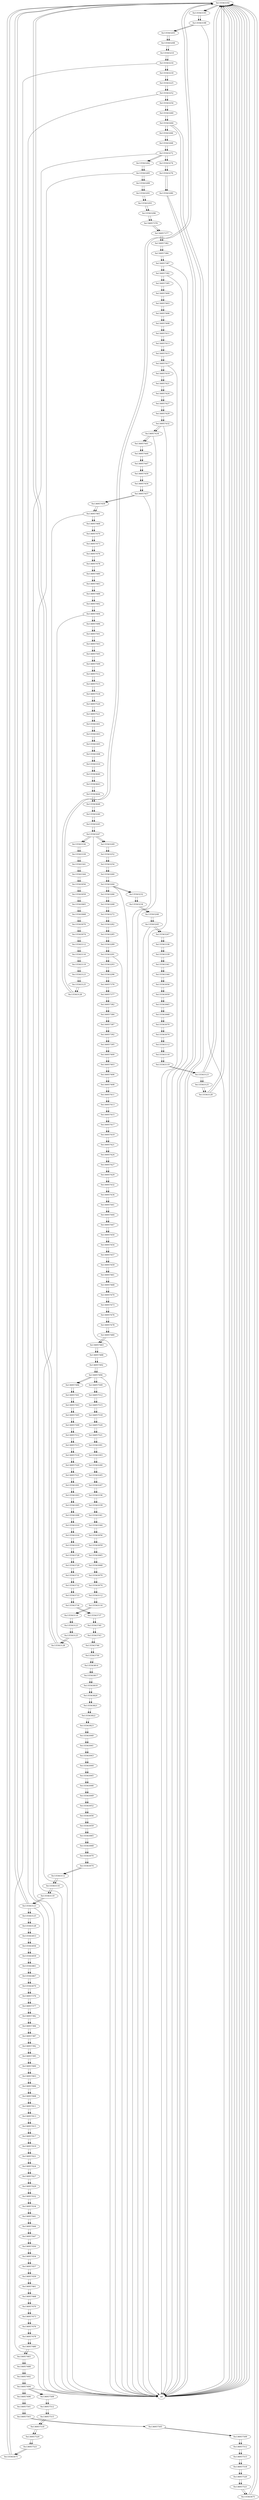 digraph G{
/* nodes */
  n1 [label="0x135563192"]
  n2 [label="0x135563195"]
  n3 [label="0x135563198"]
  n4 [label="0x135563205"]
  n5 [label="0x135563208"]
  n6 [label="0x135563210"]
  n7 [label="0x135563216"]
  n8 [label="0x135563218"]
  n9 [label="0x135563225"]
  n10 [label="0x135563252"]
  n11 [label="0x135563254"]
  n12 [label="0x135563260"]
  n13 [label="0x135563264"]
  n14 [label="0x135563266"]
  n15 [label="0x135563268"]
  n16 [label="0x135563272"]
  n17 [label="0x135563274"]
  n18 [label="0x135563276"]
  n19 [label="0x135563280"]
  n20 [label="0x135563282"]
  n21 [label="0x135563285"]
  n22 [label="0x135563289"]
  n23 [label="0x135563291"]
  n24 [label="0x135563293"]
  n25 [label="0x135563296"]
  n26 [label="0x136957376"]
  n27 [label="0x136957377"]
  n28 [label="0x136957382"]
  n29 [label="0x136957384"]
  n30 [label="0x136957387"]
  n31 [label="0x136957392"]
  n32 [label="0x136957395"]
  n33 [label="0x136957400"]
  n34 [label="0x136957403"]
  n35 [label="0x136957406"]
  n36 [label="0x136957408"]
  n37 [label="0x136957411"]
  n38 [label="0x136957413"]
  n39 [label="0x136957415"]
  n40 [label="0x136957417"]
  n41 [label="0x136957419"]
  n42 [label="0x136957421"]
  n43 [label="0x136957424"]
  n44 [label="0x136957427"]
  n45 [label="0x136957429"]
  n46 [label="0x136957432"]
  n47 [label="0x136957434"]
  n48 [label="0x136957441"]
  n49 [label="0x136957444"]
  n50 [label="0x136957447"]
  n51 [label="0x136957450"]
  n52 [label="0x136957454"]
  n53 [label="0x136957457"]
  n54 [label="0x136957459"]
  n55 [label="0x136957461"]
  n56 [label="0x136957468"]
  n57 [label="0x136957470"]
  n58 [label="0x136957473"]
  n59 [label="0x136957476"]
  n60 [label="0x136957478"]
  n61 [label="0x136957480"]
  n62 [label="0x136957483"]
  n63 [label="0x136957488"]
  n64 [label="0x136957492"]
  n65 [label="0x136957494"]
  n66 [label="0x136957496"]
  n67 [label="0x136957501"]
  n68 [label="0x136957503"]
  n69 [label="0x136957505"]
  n70 [label="0x136957509"]
  n71 [label="0x136957512"]
  n72 [label="0x136957515"]
  n73 [label="0x136957518"]
  n74 [label="0x136957520"]
  n75 [label="0x136957521"]
  n76 [label="0x135563301"]
  n77 [label="0x135563303"]
  n78 [label="0x135563305"]
  n79 [label="0x135563308"]
  n80 [label="0x135563310"]
  n81 [label="0x135563640"]
  n82 [label="0x135563643"]
  n83 [label="0x135563644"]
  n84 [label="0x135563648"]
  n85 [label="0x135563240"]
  n86 [label="0x135563245"]
  n87 [label="0x135563247"]
  n88 [label="0x135563336"]
  n89 [label="0x135563339"]
  n90 [label="0x135563341"]
  n91 [label="0x135563344"]
  n92 [label="0x135563056"]
  n93 [label="0x135563059"]
  n94 [label="0x135563065"]
  n95 [label="0x135563068"]
  n96 [label="0x135563070"]
  n97 [label="0x135563074"]
  n98 [label="0x135563112"]
  n99 [label="0x135563116"]
  n100 [label="0x135563119"]
  n101 [label="0x135563123"]
  n102 [label="0x135563125"]
  n103 [label="0x135563128"]
  n104 [label="0x135563249"]
  n105 [label="0x135563252"]
  n106 [label="0x135563254"]
  n107 [label="0x135563260"]
  n108 [label="0x135563264"]
  n109 [label="0x135563266"]
  n110 [label="0x135563268"]
  n111 [label="0x135563272"]
  n112 [label="0x135563282"]
  n113 [label="0x135563285"]
  n114 [label="0x135563289"]
  n115 [label="0x135563291"]
  n116 [label="0x135563293"]
  n117 [label="0x135563296"]
  n118 [label="0x136957376"]
  n119 [label="0x136957377"]
  n120 [label="0x136957382"]
  n121 [label="0x136957384"]
  n122 [label="0x136957387"]
  n123 [label="0x136957392"]
  n124 [label="0x136957395"]
  n125 [label="0x136957400"]
  n126 [label="0x136957403"]
  n127 [label="0x136957406"]
  n128 [label="0x136957408"]
  n129 [label="0x136957411"]
  n130 [label="0x136957413"]
  n131 [label="0x136957415"]
  n132 [label="0x136957417"]
  n133 [label="0x136957419"]
  n134 [label="0x136957421"]
  n135 [label="0x136957424"]
  n136 [label="0x136957427"]
  n137 [label="0x136957429"]
  n138 [label="0x136957432"]
  n139 [label="0x136957434"]
  n140 [label="0x136957441"]
  n141 [label="0x136957444"]
  n142 [label="0x136957447"]
  n143 [label="0x136957450"]
  n144 [label="0x136957454"]
  n145 [label="0x136957457"]
  n146 [label="0x136957459"]
  n147 [label="0x136957461"]
  n148 [label="0x136957468"]
  n149 [label="0x136957470"]
  n150 [label="0x136957473"]
  n151 [label="0x136957476"]
  n152 [label="0x136957478"]
  n153 [label="0x136957480"]
  n154 [label="0x136957483"]
  n155 [label="0x136957488"]
  n156 [label="0x136957492"]
  n157 [label="0x136957494"]
  n158 [label="0x136957496"]
  n159 [label="0x136957501"]
  n160 [label="0x136957503"]
  n161 [label="0x136957505"]
  n162 [label="0x136957509"]
  n163 [label="0x136957512"]
  n164 [label="0x136957515"]
  n165 [label="0x136957518"]
  n166 [label="0x136957520"]
  n167 [label="0x136957521"]
  n168 [label="0x135563301"]
  n169 [label="0x135563303"]
  n170 [label="0x135563305"]
  n171 [label="0x135563308"]
  n172 [label="0x135563310"]
  n173 [label="0x135563316"]
  n174 [label="0x135563319"]
  n175 [label="0x135563728"]
  n176 [label="0x135563729"]
  n177 [label="0x135563731"]
  n178 [label="0x135563732"]
  n179 [label="0x135563733"]
  n180 [label="0x135563734"]
  n181 [label="0x135563737"]
  n182 [label="0x135563740"]
  n183 [label="0x135563743"]
  n184 [label="0x135563746"]
  n185 [label="0x135563750"]
  n186 [label="0x135563814"]
  n187 [label="0x135563817"]
  n188 [label="0x135563819"]
  n189 [label="0x135563820"]
  n190 [label="0x135563821"]
  n191 [label="0x135563822"]
  n192 [label="0x135563823"]
  n193 [label="0x135563040"]
  n194 [label="0x135563041"]
  n195 [label="0x135563043"]
  n196 [label="0x135563044"]
  n197 [label="0x135563045"]
  n198 [label="0x135563046"]
  n199 [label="0x135563049"]
  n200 [label="0x135563052"]
  n201 [label="0x135563056"]
  n202 [label="0x135563059"]
  n203 [label="0x135563065"]
  n204 [label="0x135563068"]
  n205 [label="0x135563070"]
  n206 [label="0x135563074"]
  n207 [label="0x135563112"]
  n208 [label="0x135563116"]
  n209 [label="0x135563119"]
  n210 [label="0x135563123"]
  n211 [label="0x136957509"]
  n212 [label="0x136957512"]
  n213 [label="0x136957515"]
  n214 [label="0x136957518"]
  n215 [label="0x136957520"]
  n216 [label="0x136957521"]
  n217 [label="0x135563301"]
  n218 [label="0x135563303"]
  n219 [label="0x135563240"]
  n220 [label="0x135563245"]
  n221 [label="0x135563247"]
  n222 [label="0x135563336"]
  n223 [label="0x135563339"]
  n224 [label="0x135563341"]
  n225 [label="0x135563344"]
  n226 [label="0x135563056"]
  n227 [label="0x135563059"]
  n228 [label="0x135563065"]
  n229 [label="0x135563068"]
  n230 [label="0x135563070"]
  n231 [label="0x135563074"]
  n232 [label="0x135563112"]
  n233 [label="0x135563116"]
  n234 [label="0x135563119"]
  n235 [label="0x135563123"]
  n236 [label="0x135563125"]
  n237 [label="0x135563128"]
  n238 [label="0x135563232"]
  n239 [label="0x135563234"]
  n240 [label="0x135563240"]
  n241 [label="0x135563245"]
  n242 [label="0x135563247"]
  n243 [label="0x135563336"]
  n244 [label="0x135563339"]
  n245 [label="0x135563341"]
  n246 [label="0x135563344"]
  n247 [label="0x135563056"]
  n248 [label="0x135563059"]
  n249 [label="0x135563065"]
  n250 [label="0x135563068"]
  n251 [label="0x135563070"]
  n252 [label="0x135563074"]
  n253 [label="0x135563112"]
  n254 [label="0x135563116"]
  n255 [label="0x135563119"]
  n256 [label="0x135563123"]
  n257 [label="0x135563125"]
  n258 [label="0x135563128"]
  n259 [label="0x135563125"]
  n260 [label="0x135563128"]
  n261 [label="0x135563453"]
  n262 [label="0x135563456"]
  n263 [label="0x135563459"]
  n264 [label="0x135563461"]
  n265 [label="0x135563467"]
  n266 [label="0x135563470"]
  n267 [label="0x136957376"]
  n268 [label="0x136957377"]
  n269 [label="0x136957382"]
  n270 [label="0x136957384"]
  n271 [label="0x136957387"]
  n272 [label="0x136957392"]
  n273 [label="0x136957395"]
  n274 [label="0x136957400"]
  n275 [label="0x136957403"]
  n276 [label="0x136957406"]
  n277 [label="0x136957408"]
  n278 [label="0x136957411"]
  n279 [label="0x136957413"]
  n280 [label="0x136957415"]
  n281 [label="0x136957417"]
  n282 [label="0x136957419"]
  n283 [label="0x136957421"]
  n284 [label="0x136957424"]
  n285 [label="0x136957427"]
  n286 [label="0x136957429"]
  n287 [label="0x136957432"]
  n288 [label="0x136957434"]
  n289 [label="0x136957441"]
  n290 [label="0x136957444"]
  n291 [label="0x136957447"]
  n292 [label="0x136957450"]
  n293 [label="0x136957454"]
  n294 [label="0x136957457"]
  n295 [label="0x136957459"]
  n296 [label="0x136957461"]
  n297 [label="0x136957468"]
  n298 [label="0x136957470"]
  n299 [label="0x136957473"]
  n300 [label="0x136957476"]
  n301 [label="0x136957478"]
  n302 [label="0x136957480"]
  n303 [label="0x136957483"]
  n304 [label="0x136957488"]
  n305 [label="0x136957492"]
  n306 [label="0x136957494"]
  n307 [label="0x136957509"]
  n308 [label="0x136957512"]
  n309 [label="0x136957515"]
  n310 [label="0x136957518"]
  n311 [label="0x136957520"]
  n312 [label="0x136957521"]
  n313 [label="0x135563475"]
  n314 [label="0x136957496"]
  n315 [label="0x136957501"]
  n316 [label="0x136957503"]
  n317 [label="0x136957505"]
  n318 [label="0x136957509"]
  n319 [label="0x136957512"]
  n320 [label="0x136957515"]
  n321 [label="0x136957518"]
  n322 [label="0x136957520"]
  n323 [label="0x136957521"]
  n324 [label="0x135563475"]
/* edges */
n1 -> n2;
n0 -> n1;
n256 -> n1;
n324 -> n1;
n0 -> n1;
n0 -> n1;
n313 -> n1;
n0 -> n1;
n258 -> n1;
n237 -> n1;
n210 -> n1;
n103 -> n1;
n0 -> n1;
n0 -> n1;
n0 -> n1;
n0 -> n1;
n0 -> n1;
n2 -> n3;
n1 -> n2;
n3 -> n4;
n3 -> n0;
n2 -> n3;
n4 -> n5;
n3 -> n4;
n5 -> n6;
n4 -> n5;
n6 -> n7;
n5 -> n6;
n7 -> n8;
n7 -> n0;
n6 -> n7;
n8 -> n9;
n7 -> n8;
n9 -> n10;
n8 -> n9;
n10 -> n11;
n10 -> n0;
n9 -> n10;
n11 -> n12;
n10 -> n11;
n12 -> n13;
n11 -> n12;
n13 -> n14;
n13 -> n0;
n13 -> n0;
n12 -> n13;
n14 -> n15;
n13 -> n14;
n15 -> n16;
n14 -> n15;
n16 -> n17;
n16 -> n20;
n16 -> n0;
n15 -> n16;
n17 -> n18;
n16 -> n17;
n18 -> n19;
n17 -> n18;
n19 -> n0;
n19 -> n0;
n18 -> n19;
n20 -> n21;
n16 -> n20;
n21 -> n22;
n21 -> n0;
n20 -> n21;
n22 -> n23;
n21 -> n22;
n23 -> n24;
n22 -> n23;
n24 -> n25;
n23 -> n24;
n25 -> n26;
n24 -> n25;
n26 -> n27;
n25 -> n26;
n27 -> n28;
n26 -> n27;
n28 -> n29;
n27 -> n28;
n29 -> n30;
n28 -> n29;
n30 -> n31;
n30 -> n0;
n29 -> n30;
n31 -> n32;
n31 -> n0;
n30 -> n31;
n32 -> n33;
n31 -> n32;
n33 -> n34;
n32 -> n33;
n34 -> n35;
n33 -> n34;
n35 -> n36;
n34 -> n35;
n36 -> n37;
n35 -> n36;
n37 -> n38;
n36 -> n37;
n38 -> n39;
n37 -> n38;
n39 -> n40;
n38 -> n39;
n40 -> n41;
n40 -> n0;
n39 -> n40;
n41 -> n42;
n40 -> n41;
n42 -> n43;
n41 -> n42;
n43 -> n44;
n42 -> n43;
n44 -> n45;
n43 -> n44;
n45 -> n46;
n44 -> n45;
n46 -> n47;
n46 -> n0;
n45 -> n46;
n47 -> n48;
n47 -> n0;
n46 -> n47;
n48 -> n49;
n47 -> n48;
n49 -> n50;
n48 -> n49;
n50 -> n51;
n49 -> n50;
n51 -> n52;
n50 -> n51;
n52 -> n53;
n51 -> n52;
n53 -> n54;
n53 -> n0;
n52 -> n53;
n54 -> n55;
n53 -> n54;
n55 -> n56;
n55 -> n0;
n54 -> n55;
n56 -> n57;
n55 -> n56;
n57 -> n58;
n56 -> n57;
n58 -> n59;
n57 -> n58;
n59 -> n60;
n58 -> n59;
n60 -> n61;
n59 -> n60;
n61 -> n62;
n60 -> n61;
n62 -> n63;
n61 -> n62;
n63 -> n64;
n62 -> n63;
n64 -> n65;
n63 -> n64;
n65 -> n66;
n65 -> n0;
n64 -> n65;
n66 -> n67;
n65 -> n66;
n67 -> n68;
n66 -> n67;
n68 -> n69;
n67 -> n68;
n69 -> n70;
n68 -> n69;
n70 -> n71;
n69 -> n70;
n71 -> n72;
n70 -> n71;
n72 -> n73;
n71 -> n72;
n73 -> n74;
n72 -> n73;
n74 -> n75;
n73 -> n74;
n75 -> n76;
n74 -> n75;
n76 -> n77;
n75 -> n76;
n77 -> n78;
n76 -> n77;
n78 -> n79;
n77 -> n78;
n79 -> n80;
n78 -> n79;
n80 -> n81;
n79 -> n80;
n81 -> n82;
n80 -> n81;
n82 -> n83;
n81 -> n82;
n83 -> n84;
n82 -> n83;
n84 -> n85;
n83 -> n84;
n85 -> n86;
n84 -> n85;
n86 -> n87;
n85 -> n86;
n87 -> n104;
n87 -> n88;
n87 -> n0;
n86 -> n87;
n88 -> n89;
n87 -> n88;
n89 -> n90;
n88 -> n89;
n90 -> n91;
n89 -> n90;
n91 -> n92;
n90 -> n91;
n92 -> n93;
n91 -> n92;
n93 -> n94;
n92 -> n93;
n94 -> n95;
n93 -> n94;
n95 -> n96;
n94 -> n95;
n96 -> n97;
n95 -> n96;
n97 -> n98;
n96 -> n97;
n98 -> n99;
n97 -> n98;
n99 -> n100;
n98 -> n99;
n100 -> n101;
n99 -> n100;
n101 -> n102;
n100 -> n101;
n102 -> n103;
n101 -> n102;
n103 -> n1;
n102 -> n103;
n104 -> n105;
n87 -> n104;
n105 -> n106;
n104 -> n105;
n106 -> n107;
n105 -> n106;
n107 -> n108;
n106 -> n107;
n108 -> n238;
n108 -> n109;
n108 -> n0;
n107 -> n108;
n109 -> n110;
n108 -> n109;
n110 -> n111;
n109 -> n110;
n111 -> n112;
n110 -> n111;
n112 -> n113;
n111 -> n112;
n113 -> n114;
n112 -> n113;
n114 -> n115;
n113 -> n114;
n115 -> n116;
n115 -> n0;
n114 -> n115;
n116 -> n117;
n115 -> n116;
n117 -> n118;
n116 -> n117;
n118 -> n119;
n117 -> n118;
n119 -> n120;
n118 -> n119;
n120 -> n121;
n119 -> n120;
n121 -> n122;
n120 -> n121;
n122 -> n123;
n121 -> n122;
n123 -> n124;
n122 -> n123;
n124 -> n125;
n123 -> n124;
n125 -> n126;
n124 -> n125;
n126 -> n127;
n125 -> n126;
n127 -> n128;
n126 -> n127;
n128 -> n129;
n127 -> n128;
n129 -> n130;
n128 -> n129;
n130 -> n131;
n129 -> n130;
n131 -> n132;
n130 -> n131;
n132 -> n133;
n131 -> n132;
n133 -> n134;
n132 -> n133;
n134 -> n135;
n133 -> n134;
n135 -> n136;
n134 -> n135;
n136 -> n137;
n135 -> n136;
n137 -> n138;
n136 -> n137;
n138 -> n139;
n137 -> n138;
n139 -> n140;
n138 -> n139;
n140 -> n141;
n139 -> n140;
n141 -> n142;
n140 -> n141;
n142 -> n143;
n141 -> n142;
n143 -> n144;
n142 -> n143;
n144 -> n145;
n143 -> n144;
n145 -> n146;
n144 -> n145;
n146 -> n147;
n145 -> n146;
n147 -> n148;
n146 -> n147;
n148 -> n149;
n147 -> n148;
n149 -> n150;
n148 -> n149;
n150 -> n151;
n149 -> n150;
n151 -> n152;
n150 -> n151;
n152 -> n153;
n151 -> n152;
n153 -> n154;
n152 -> n153;
n154 -> n155;
n153 -> n154;
n155 -> n156;
n154 -> n155;
n156 -> n157;
n155 -> n156;
n157 -> n158;
n157 -> n211;
n157 -> n0;
n156 -> n157;
n158 -> n159;
n157 -> n158;
n159 -> n160;
n158 -> n159;
n160 -> n161;
n159 -> n160;
n161 -> n162;
n160 -> n161;
n162 -> n163;
n161 -> n162;
n163 -> n164;
n162 -> n163;
n164 -> n165;
n163 -> n164;
n165 -> n166;
n164 -> n165;
n166 -> n167;
n165 -> n166;
n167 -> n168;
n166 -> n167;
n168 -> n169;
n167 -> n168;
n169 -> n170;
n168 -> n169;
n170 -> n171;
n169 -> n170;
n171 -> n172;
n170 -> n171;
n172 -> n173;
n171 -> n172;
n173 -> n174;
n172 -> n173;
n174 -> n175;
n173 -> n174;
n175 -> n176;
n174 -> n175;
n176 -> n177;
n175 -> n176;
n177 -> n178;
n176 -> n177;
n178 -> n179;
n177 -> n178;
n179 -> n180;
n178 -> n179;
n180 -> n181;
n179 -> n180;
n181 -> n182;
n180 -> n181;
n182 -> n183;
n181 -> n182;
n183 -> n184;
n182 -> n183;
n184 -> n185;
n183 -> n184;
n185 -> n186;
n184 -> n185;
n186 -> n187;
n185 -> n186;
n187 -> n188;
n186 -> n187;
n188 -> n189;
n187 -> n188;
n189 -> n190;
n188 -> n189;
n190 -> n191;
n189 -> n190;
n191 -> n192;
n190 -> n191;
n192 -> n193;
n191 -> n192;
n193 -> n194;
n192 -> n193;
n194 -> n195;
n193 -> n194;
n195 -> n196;
n194 -> n195;
n196 -> n197;
n195 -> n196;
n197 -> n198;
n196 -> n197;
n198 -> n199;
n197 -> n198;
n199 -> n200;
n198 -> n199;
n200 -> n201;
n199 -> n200;
n201 -> n202;
n200 -> n201;
n202 -> n203;
n201 -> n202;
n203 -> n204;
n202 -> n203;
n204 -> n205;
n203 -> n204;
n205 -> n206;
n204 -> n205;
n206 -> n207;
n205 -> n206;
n207 -> n208;
n206 -> n207;
n208 -> n209;
n207 -> n208;
n209 -> n210;
n208 -> n209;
n210 -> n1;
n210 -> n259;
n210 -> n0;
n209 -> n210;
n211 -> n212;
n157 -> n211;
n212 -> n213;
n211 -> n212;
n213 -> n214;
n212 -> n213;
n214 -> n215;
n213 -> n214;
n215 -> n216;
n214 -> n215;
n216 -> n217;
n215 -> n216;
n217 -> n218;
n216 -> n217;
n218 -> n219;
n217 -> n218;
n219 -> n220;
n218 -> n219;
n220 -> n221;
n219 -> n220;
n221 -> n222;
n220 -> n221;
n222 -> n223;
n221 -> n222;
n223 -> n224;
n222 -> n223;
n224 -> n225;
n223 -> n224;
n225 -> n226;
n224 -> n225;
n226 -> n227;
n225 -> n226;
n227 -> n228;
n226 -> n227;
n228 -> n229;
n227 -> n228;
n229 -> n230;
n228 -> n229;
n230 -> n231;
n229 -> n230;
n231 -> n232;
n230 -> n231;
n232 -> n233;
n231 -> n232;
n233 -> n234;
n232 -> n233;
n234 -> n235;
n233 -> n234;
n235 -> n236;
n234 -> n235;
n236 -> n237;
n235 -> n236;
n237 -> n1;
n236 -> n237;
n238 -> n239;
n108 -> n238;
n239 -> n240;
n238 -> n239;
n240 -> n241;
n239 -> n240;
n241 -> n242;
n241 -> n0;
n240 -> n241;
n242 -> n243;
n241 -> n242;
n243 -> n244;
n242 -> n243;
n244 -> n245;
n243 -> n244;
n245 -> n246;
n244 -> n245;
n246 -> n247;
n245 -> n246;
n247 -> n248;
n246 -> n247;
n248 -> n249;
n247 -> n248;
n249 -> n250;
n248 -> n249;
n250 -> n251;
n249 -> n250;
n251 -> n252;
n250 -> n251;
n252 -> n253;
n251 -> n252;
n253 -> n254;
n252 -> n253;
n254 -> n255;
n253 -> n254;
n255 -> n256;
n254 -> n255;
n256 -> n257;
n256 -> n1;
n255 -> n256;
n257 -> n258;
n256 -> n257;
n258 -> n1;
n257 -> n258;
n259 -> n260;
n210 -> n259;
n260 -> n261;
n259 -> n260;
n261 -> n262;
n260 -> n261;
n262 -> n263;
n261 -> n262;
n263 -> n264;
n262 -> n263;
n264 -> n265;
n263 -> n264;
n265 -> n266;
n264 -> n265;
n266 -> n267;
n265 -> n266;
n267 -> n268;
n266 -> n267;
n268 -> n269;
n267 -> n268;
n269 -> n270;
n268 -> n269;
n270 -> n271;
n269 -> n270;
n271 -> n272;
n270 -> n271;
n272 -> n273;
n271 -> n272;
n273 -> n274;
n272 -> n273;
n274 -> n275;
n273 -> n274;
n275 -> n276;
n274 -> n275;
n276 -> n277;
n275 -> n276;
n277 -> n278;
n276 -> n277;
n278 -> n279;
n277 -> n278;
n279 -> n280;
n278 -> n279;
n280 -> n281;
n279 -> n280;
n281 -> n282;
n280 -> n281;
n282 -> n283;
n281 -> n282;
n283 -> n284;
n282 -> n283;
n284 -> n285;
n283 -> n284;
n285 -> n286;
n284 -> n285;
n286 -> n287;
n285 -> n286;
n287 -> n288;
n286 -> n287;
n288 -> n289;
n287 -> n288;
n289 -> n290;
n288 -> n289;
n290 -> n291;
n289 -> n290;
n291 -> n292;
n290 -> n291;
n292 -> n293;
n291 -> n292;
n293 -> n294;
n292 -> n293;
n294 -> n295;
n293 -> n294;
n295 -> n296;
n294 -> n295;
n296 -> n297;
n295 -> n296;
n297 -> n298;
n296 -> n297;
n298 -> n299;
n297 -> n298;
n299 -> n300;
n298 -> n299;
n300 -> n301;
n299 -> n300;
n301 -> n302;
n300 -> n301;
n302 -> n303;
n301 -> n302;
n303 -> n304;
n302 -> n303;
n304 -> n305;
n303 -> n304;
n305 -> n306;
n304 -> n305;
n306 -> n314;
n306 -> n0;
n306 -> n307;
n305 -> n306;
n307 -> n308;
n306 -> n307;
n308 -> n309;
n307 -> n308;
n309 -> n310;
n308 -> n309;
n310 -> n311;
n309 -> n310;
n311 -> n312;
n310 -> n311;
n312 -> n313;
n311 -> n312;
n313 -> n1;
n312 -> n313;
n314 -> n315;
n306 -> n314;
n315 -> n316;
n314 -> n315;
n316 -> n317;
n315 -> n316;
n317 -> n318;
n316 -> n317;
n318 -> n319;
n317 -> n318;
n319 -> n320;
n318 -> n319;
n320 -> n321;
n319 -> n320;
n321 -> n322;
n320 -> n321;
n322 -> n323;
n321 -> n322;
n323 -> n324;
n322 -> n323;
n324 -> n1;
n323 -> n324;
}
